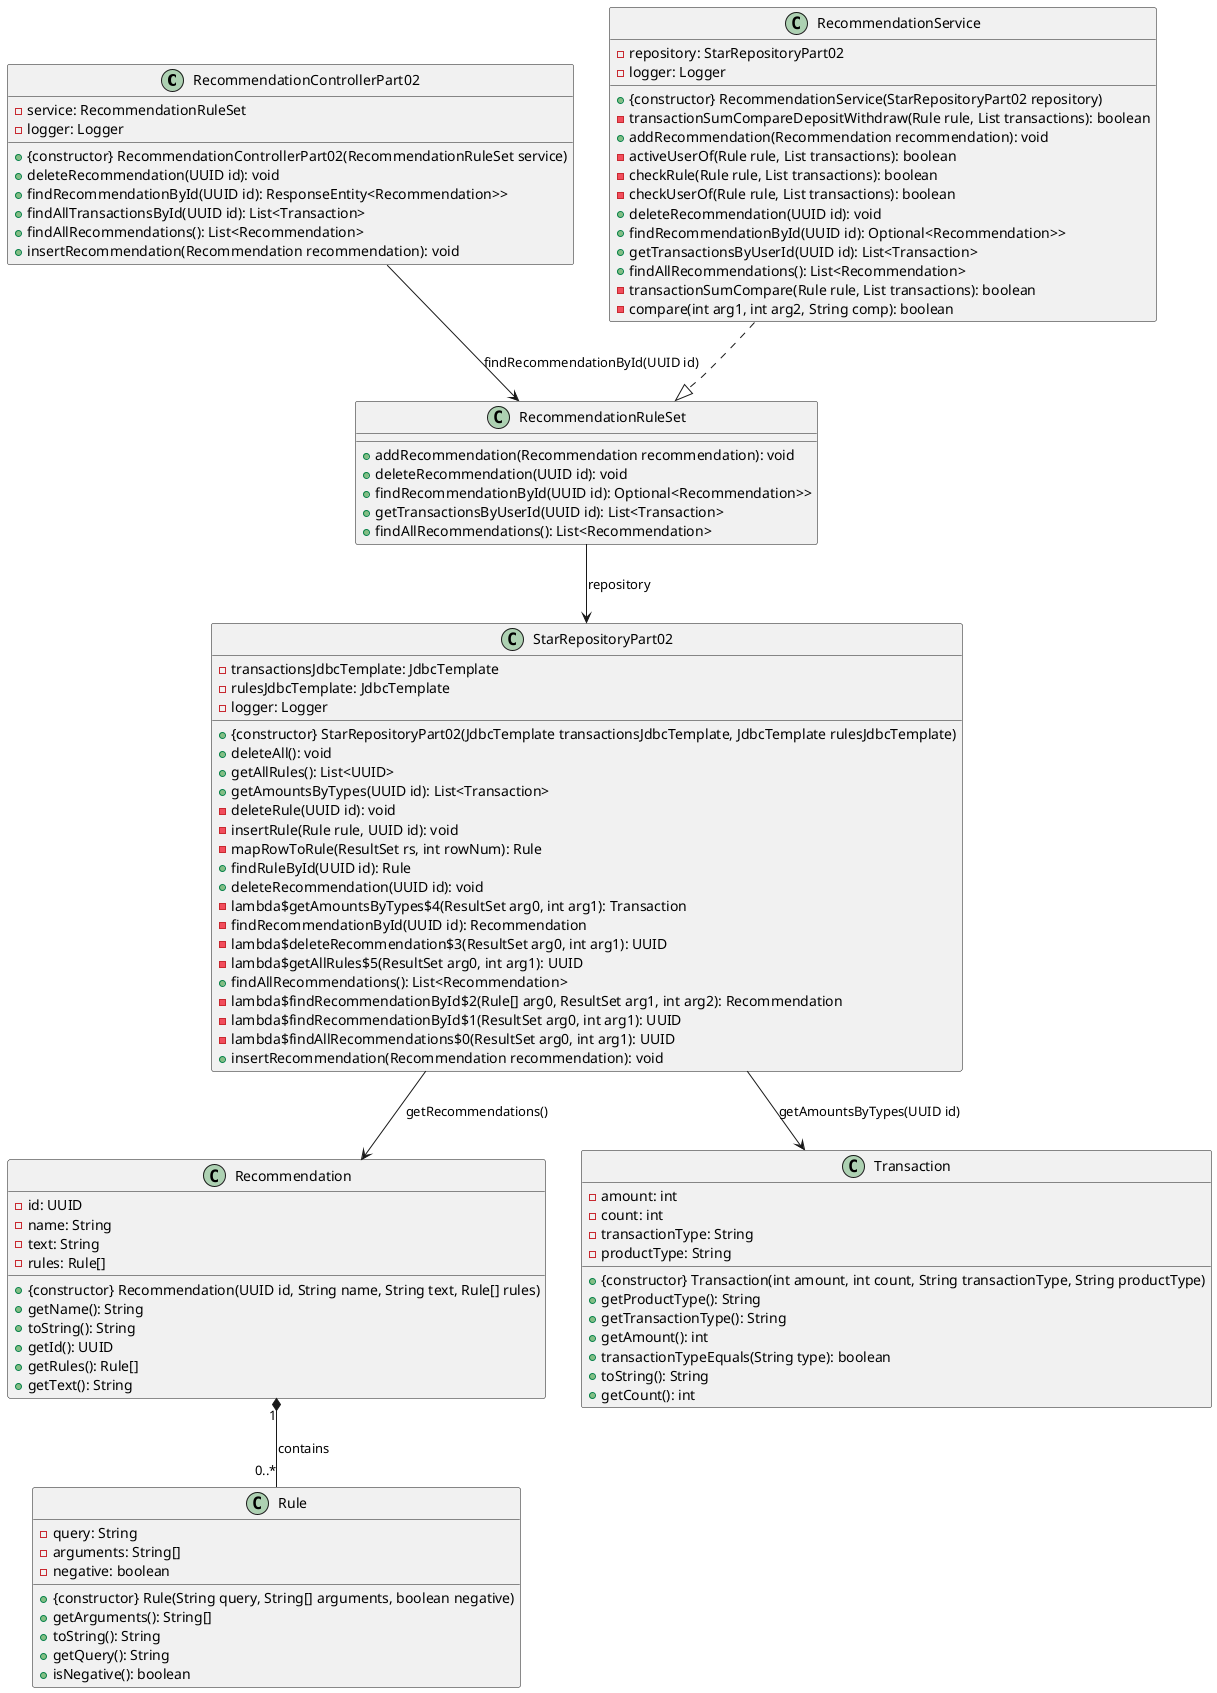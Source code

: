 @startuml

class RecommendationControllerPart02{
-service: RecommendationRuleSet
-logger: Logger
+{constructor} RecommendationControllerPart02(RecommendationRuleSet service)
+deleteRecommendation(UUID id): void
+findRecommendationById(UUID id): ResponseEntity<Recommendation>>
+findAllTransactionsById(UUID id): List<Transaction>
+findAllRecommendations(): List<Recommendation>
+insertRecommendation(Recommendation recommendation): void
}

class Recommendation{
-id: UUID
-name: String
-text: String
-rules: Rule[]
+{constructor} Recommendation(UUID id, String name, String text, Rule[] rules)
+getName(): String
+toString(): String
+getId(): UUID
+getRules(): Rule[]
+getText(): String
}

class Rule{
-query: String
-arguments: String[]
-negative: boolean
+{constructor} Rule(String query, String[] arguments, boolean negative)
+getArguments(): String[]
+toString(): String
+getQuery(): String
+isNegative(): boolean
}

class Transaction{
-amount: int
-count: int
-transactionType: String
-productType: String
+{constructor} Transaction(int amount, int count, String transactionType, String productType)
+getProductType(): String
+getTransactionType(): String
+getAmount(): int
+transactionTypeEquals(String type): boolean
+toString(): String
+getCount(): int
}

class StarRepositoryPart02{
-transactionsJdbcTemplate: JdbcTemplate
-rulesJdbcTemplate: JdbcTemplate
-logger: Logger
+{constructor} StarRepositoryPart02(JdbcTemplate transactionsJdbcTemplate, JdbcTemplate rulesJdbcTemplate)
+deleteAll(): void
+getAllRules(): List<UUID>
+getAmountsByTypes(UUID id): List<Transaction>
-deleteRule(UUID id): void
-insertRule(Rule rule, UUID id): void
-mapRowToRule(ResultSet rs, int rowNum): Rule
+findRuleById(UUID id): Rule
+deleteRecommendation(UUID id): void
-lambda$getAmountsByTypes$4(ResultSet arg0, int arg1): Transaction
-findRecommendationById(UUID id): Recommendation
-lambda$deleteRecommendation$3(ResultSet arg0, int arg1): UUID
-lambda$getAllRules$5(ResultSet arg0, int arg1): UUID
+findAllRecommendations(): List<Recommendation>
-lambda$findRecommendationById$2(Rule[] arg0, ResultSet arg1, int arg2): Recommendation
-lambda$findRecommendationById$1(ResultSet arg0, int arg1): UUID
-lambda$findAllRecommendations$0(ResultSet arg0, int arg1): UUID
+insertRecommendation(Recommendation recommendation): void
}

class RecommendationRuleSet{
+addRecommendation(Recommendation recommendation): void
+deleteRecommendation(UUID id): void
+findRecommendationById(UUID id): Optional<Recommendation>>
+getTransactionsByUserId(UUID id): List<Transaction>
+findAllRecommendations(): List<Recommendation>
}

class RecommendationService{
-repository: StarRepositoryPart02
-logger: Logger
+{constructor} RecommendationService(StarRepositoryPart02 repository)
-transactionSumCompareDepositWithdraw(Rule rule, List transactions): boolean
+addRecommendation(Recommendation recommendation): void
-activeUserOf(Rule rule, List transactions): boolean
-checkRule(Rule rule, List transactions): boolean
-checkUserOf(Rule rule, List transactions): boolean
+deleteRecommendation(UUID id): void
+findRecommendationById(UUID id): Optional<Recommendation>>
+getTransactionsByUserId(UUID id): List<Transaction>
+findAllRecommendations(): List<Recommendation>
-transactionSumCompare(Rule rule, List transactions): boolean
-compare(int arg1, int arg2, String comp): boolean
}

RecommendationControllerPart02 --> RecommendationRuleSet: findRecommendationById(UUID id)
Recommendation "1" *-- "0..*" Rule : contains
RecommendationRuleSet --> StarRepositoryPart02 : repository
StarRepositoryPart02 --> Recommendation: getRecommendations()
StarRepositoryPart02 --> Transaction: getAmountsByTypes(UUID id)
RecommendationService ..|> RecommendationRuleSet
@enduml
